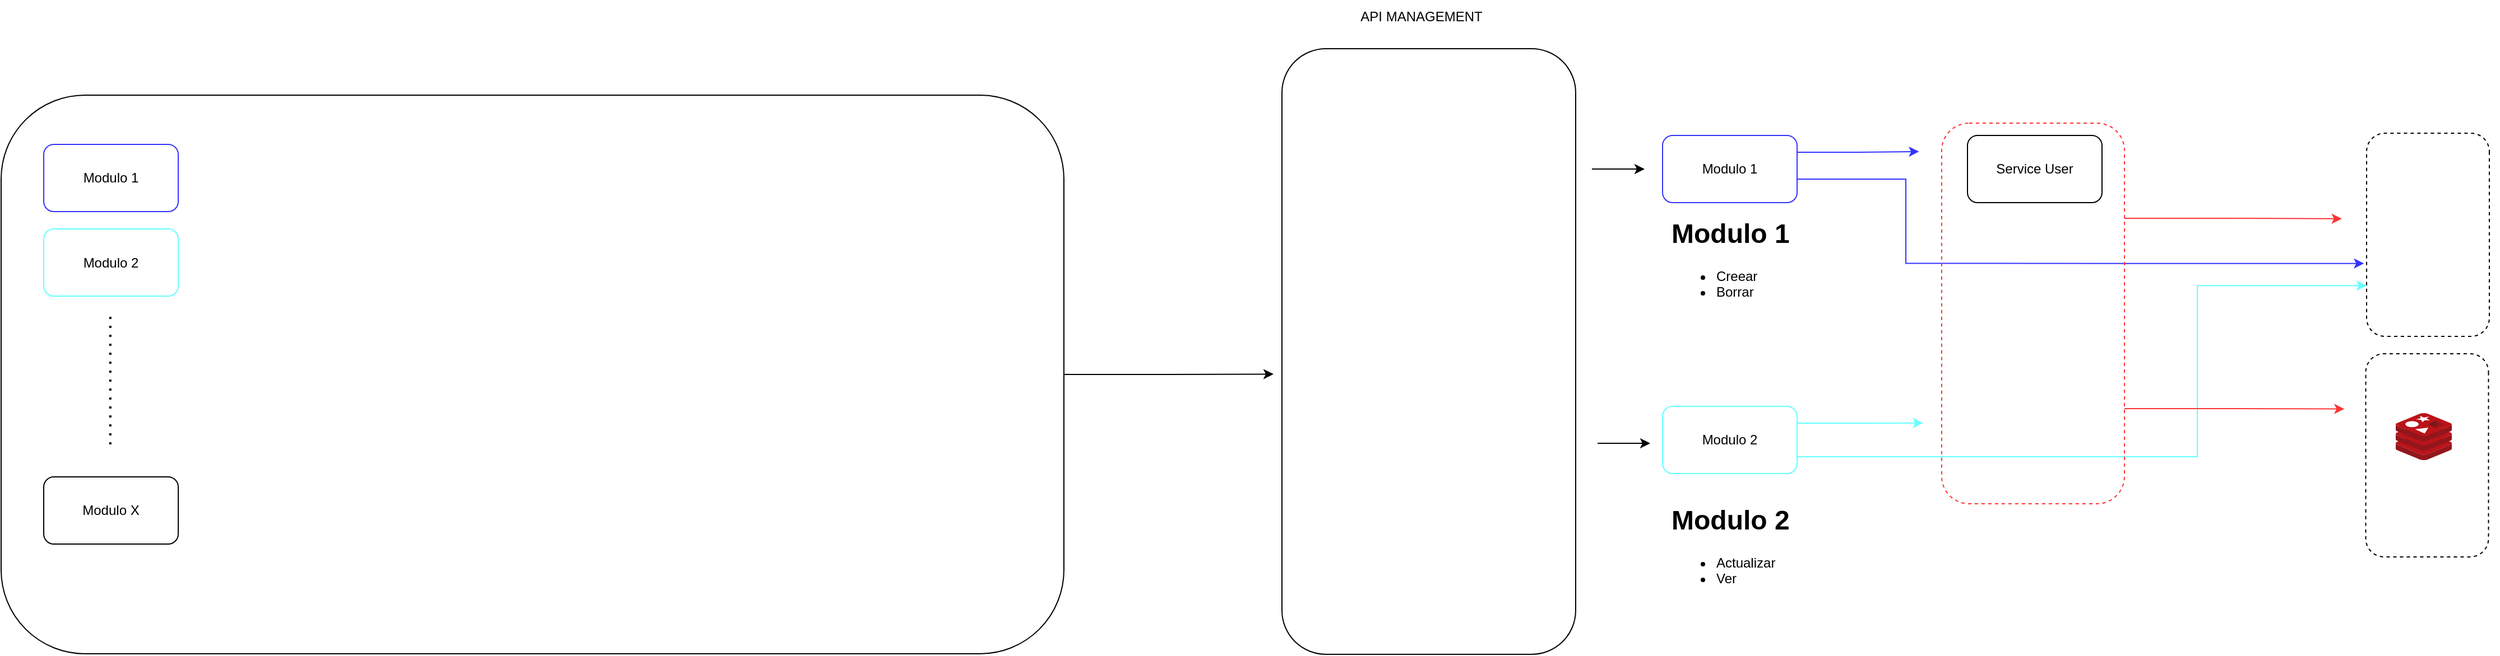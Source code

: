 <mxfile version="15.9.1" type="github"><diagram id="SENRulcokieBDxfWQL1Y" name="Page-1"><mxGraphModel dx="2849" dy="1101" grid="0" gridSize="10" guides="1" tooltips="1" connect="1" arrows="1" fold="1" page="1" pageScale="1" pageWidth="1169" pageHeight="827" math="0" shadow="0"><root><mxCell id="0"/><mxCell id="1" parent="0"/><mxCell id="gQ7uKilwxAD0WgoWKcsr-10" style="edgeStyle=orthogonalEdgeStyle;rounded=0;orthogonalLoop=1;jettySize=auto;html=1;exitX=1;exitY=0.25;exitDx=0;exitDy=0;strokeColor=#3333FF;" edge="1" parent="1" source="gQ7uKilwxAD0WgoWKcsr-1"><mxGeometry relative="1" as="geometry"><mxPoint x="617.714" y="175.429" as="targetPoint"/></mxGeometry></mxCell><mxCell id="gQ7uKilwxAD0WgoWKcsr-19" style="edgeStyle=orthogonalEdgeStyle;rounded=0;orthogonalLoop=1;jettySize=auto;html=1;exitX=1;exitY=0.5;exitDx=0;exitDy=0;entryX=0.641;entryY=1.021;entryDx=0;entryDy=0;entryPerimeter=0;strokeColor=#3333FF;" edge="1" parent="1" source="gQ7uKilwxAD0WgoWKcsr-1" target="gQ7uKilwxAD0WgoWKcsr-17"><mxGeometry relative="1" as="geometry"><mxPoint x="606.333" y="268.667" as="targetPoint"/><Array as="points"><mxPoint x="509" y="200"/><mxPoint x="606" y="200"/><mxPoint x="606" y="275"/></Array></mxGeometry></mxCell><mxCell id="gQ7uKilwxAD0WgoWKcsr-1" value="Modulo 1" style="rounded=1;whiteSpace=wrap;html=1;fillColor=#FFFFFF;strokeColor=#3333FF;" vertex="1" parent="1"><mxGeometry x="389" y="161" width="120" height="60" as="geometry"/></mxCell><mxCell id="gQ7uKilwxAD0WgoWKcsr-11" style="edgeStyle=orthogonalEdgeStyle;rounded=0;orthogonalLoop=1;jettySize=auto;html=1;exitX=1;exitY=0.25;exitDx=0;exitDy=0;strokeColor=#66FFFF;" edge="1" parent="1" source="gQ7uKilwxAD0WgoWKcsr-2"><mxGeometry relative="1" as="geometry"><mxPoint x="621.333" y="417.833" as="targetPoint"/></mxGeometry></mxCell><mxCell id="gQ7uKilwxAD0WgoWKcsr-20" style="edgeStyle=orthogonalEdgeStyle;rounded=0;orthogonalLoop=1;jettySize=auto;html=1;exitX=1;exitY=0.75;exitDx=0;exitDy=0;entryX=0.75;entryY=1;entryDx=0;entryDy=0;strokeColor=#66FFFF;" edge="1" parent="1" source="gQ7uKilwxAD0WgoWKcsr-2" target="gQ7uKilwxAD0WgoWKcsr-17"><mxGeometry relative="1" as="geometry"><Array as="points"><mxPoint x="866" y="448"/><mxPoint x="866" y="295"/></Array></mxGeometry></mxCell><mxCell id="gQ7uKilwxAD0WgoWKcsr-2" value="Modulo 2" style="rounded=1;whiteSpace=wrap;html=1;strokeColor=#66FFFF;" vertex="1" parent="1"><mxGeometry x="389" y="403" width="120" height="60" as="geometry"/></mxCell><mxCell id="gQ7uKilwxAD0WgoWKcsr-3" value="&lt;h1&gt;Modulo 1&lt;/h1&gt;&lt;p&gt;&lt;/p&gt;&lt;ul&gt;&lt;li&gt;Creear&amp;nbsp;&lt;/li&gt;&lt;li&gt;Borrar&lt;/li&gt;&lt;/ul&gt;&lt;p&gt;&lt;/p&gt;" style="text;html=1;strokeColor=none;fillColor=none;spacing=5;spacingTop=-20;whiteSpace=wrap;overflow=hidden;rounded=0;" vertex="1" parent="1"><mxGeometry x="392" y="229" width="190" height="120" as="geometry"/></mxCell><mxCell id="gQ7uKilwxAD0WgoWKcsr-4" value="&lt;h1&gt;Modulo 2&lt;/h1&gt;&lt;p&gt;&lt;/p&gt;&lt;ul&gt;&lt;li&gt;Actualizar&lt;/li&gt;&lt;li&gt;Ver&lt;/li&gt;&lt;/ul&gt;&lt;p&gt;&lt;/p&gt;" style="text;html=1;strokeColor=none;fillColor=none;spacing=5;spacingTop=-20;whiteSpace=wrap;overflow=hidden;rounded=0;" vertex="1" parent="1"><mxGeometry x="392" y="485" width="190" height="120" as="geometry"/></mxCell><mxCell id="gQ7uKilwxAD0WgoWKcsr-5" value="Service User" style="rounded=1;whiteSpace=wrap;html=1;" vertex="1" parent="1"><mxGeometry x="661" y="161" width="120" height="60" as="geometry"/></mxCell><mxCell id="gQ7uKilwxAD0WgoWKcsr-13" style="edgeStyle=orthogonalEdgeStyle;rounded=0;orthogonalLoop=1;jettySize=auto;html=1;exitX=1;exitY=0.25;exitDx=0;exitDy=0;strokeColor=#FF3333;" edge="1" parent="1" source="gQ7uKilwxAD0WgoWKcsr-9"><mxGeometry relative="1" as="geometry"><mxPoint x="994.857" y="235.429" as="targetPoint"/></mxGeometry></mxCell><mxCell id="gQ7uKilwxAD0WgoWKcsr-16" style="edgeStyle=orthogonalEdgeStyle;rounded=0;orthogonalLoop=1;jettySize=auto;html=1;exitX=1;exitY=0.75;exitDx=0;exitDy=0;strokeColor=#FF3333;" edge="1" parent="1" source="gQ7uKilwxAD0WgoWKcsr-9"><mxGeometry relative="1" as="geometry"><mxPoint x="997.167" y="405.333" as="targetPoint"/></mxGeometry></mxCell><mxCell id="gQ7uKilwxAD0WgoWKcsr-9" value="" style="rounded=1;whiteSpace=wrap;html=1;dashed=1;strokeColor=#FF3333;fillColor=none;" vertex="1" parent="1"><mxGeometry x="638" y="150" width="163" height="340" as="geometry"/></mxCell><mxCell id="gQ7uKilwxAD0WgoWKcsr-14" value="" style="sketch=0;aspect=fixed;html=1;points=[];align=center;image;fontSize=12;image=img/lib/mscae/Cache_Redis_Product.svg;rounded=1;fillColor=default;gradientColor=none;" vertex="1" parent="1"><mxGeometry x="1043" y="409" width="50" height="42" as="geometry"/></mxCell><mxCell id="gQ7uKilwxAD0WgoWKcsr-15" value="" style="shape=image;html=1;verticalAlign=top;verticalLabelPosition=bottom;labelBackgroundColor=#ffffff;imageAspect=0;aspect=fixed;image=https://cdn2.iconfinder.com/data/icons/whcompare-isometric-web-hosting-servers/50/database-128.png;rounded=1;fillColor=default;gradientColor=none;" vertex="1" parent="1"><mxGeometry x="1007" y="174" width="128" height="128" as="geometry"/></mxCell><mxCell id="gQ7uKilwxAD0WgoWKcsr-17" value="" style="rounded=1;whiteSpace=wrap;html=1;fillColor=none;gradientColor=none;dashed=1;rotation=90;" vertex="1" parent="1"><mxGeometry x="981" y="195" width="181.5" height="109.5" as="geometry"/></mxCell><mxCell id="gQ7uKilwxAD0WgoWKcsr-18" value="" style="rounded=1;whiteSpace=wrap;html=1;fillColor=none;gradientColor=none;dashed=1;rotation=90;" vertex="1" parent="1"><mxGeometry x="980.25" y="392" width="181.5" height="109.5" as="geometry"/></mxCell><mxCell id="gQ7uKilwxAD0WgoWKcsr-29" style="edgeStyle=orthogonalEdgeStyle;rounded=0;orthogonalLoop=1;jettySize=auto;html=1;exitX=1;exitY=0.5;exitDx=0;exitDy=0;strokeColor=#000000;" edge="1" parent="1" source="gQ7uKilwxAD0WgoWKcsr-21"><mxGeometry relative="1" as="geometry"><mxPoint x="42" y="374.176" as="targetPoint"/></mxGeometry></mxCell><mxCell id="gQ7uKilwxAD0WgoWKcsr-21" value="" style="rounded=1;whiteSpace=wrap;html=1;strokeColor=#000000;fillColor=#FFFFFF;" vertex="1" parent="1"><mxGeometry x="-1093" y="125" width="948" height="499" as="geometry"/></mxCell><mxCell id="gQ7uKilwxAD0WgoWKcsr-22" value="Modulo 1" style="rounded=1;whiteSpace=wrap;html=1;fillColor=#FFFFFF;strokeColor=#3333FF;" vertex="1" parent="1"><mxGeometry x="-1055" y="169" width="120" height="60" as="geometry"/></mxCell><mxCell id="gQ7uKilwxAD0WgoWKcsr-24" value="Modulo 2" style="rounded=1;whiteSpace=wrap;html=1;strokeColor=#66FFFF;" vertex="1" parent="1"><mxGeometry x="-1055" y="244.5" width="120" height="60" as="geometry"/></mxCell><mxCell id="gQ7uKilwxAD0WgoWKcsr-25" value="" style="endArrow=none;dashed=1;html=1;dashPattern=1 3;strokeWidth=2;rounded=0;" edge="1" parent="1"><mxGeometry width="50" height="50" relative="1" as="geometry"><mxPoint x="-995.59" y="323" as="sourcePoint"/><mxPoint x="-995.59" y="438" as="targetPoint"/></mxGeometry></mxCell><mxCell id="gQ7uKilwxAD0WgoWKcsr-26" value="Modulo X" style="rounded=1;whiteSpace=wrap;html=1;strokeColor=#000000;" vertex="1" parent="1"><mxGeometry x="-1055" y="466" width="120" height="60" as="geometry"/></mxCell><mxCell id="gQ7uKilwxAD0WgoWKcsr-27" value="" style="rounded=1;whiteSpace=wrap;html=1;strokeColor=#000000;fillColor=#FFFFFF;gradientColor=none;rotation=90;" vertex="1" parent="1"><mxGeometry x="-90" y="223" width="541" height="262" as="geometry"/></mxCell><mxCell id="gQ7uKilwxAD0WgoWKcsr-28" value="API MANAGEMENT" style="text;html=1;strokeColor=none;fillColor=none;align=center;verticalAlign=middle;whiteSpace=wrap;rounded=0;" vertex="1" parent="1"><mxGeometry x="113" y="40" width="122" height="30" as="geometry"/></mxCell><mxCell id="gQ7uKilwxAD0WgoWKcsr-30" value="" style="endArrow=classic;html=1;rounded=0;strokeColor=#000000;" edge="1" parent="1"><mxGeometry width="50" height="50" relative="1" as="geometry"><mxPoint x="326" y="191" as="sourcePoint"/><mxPoint x="373" y="191" as="targetPoint"/></mxGeometry></mxCell><mxCell id="gQ7uKilwxAD0WgoWKcsr-31" value="" style="endArrow=classic;html=1;rounded=0;strokeColor=#000000;" edge="1" parent="1"><mxGeometry width="50" height="50" relative="1" as="geometry"><mxPoint x="331" y="436" as="sourcePoint"/><mxPoint x="378" y="436" as="targetPoint"/></mxGeometry></mxCell></root></mxGraphModel></diagram></mxfile>